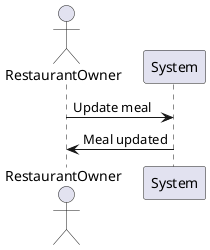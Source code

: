 @startuml
actor RestaurantOwner
RestaurantOwner -> System: Update meal
System -> RestaurantOwner: Meal updated
@enduml